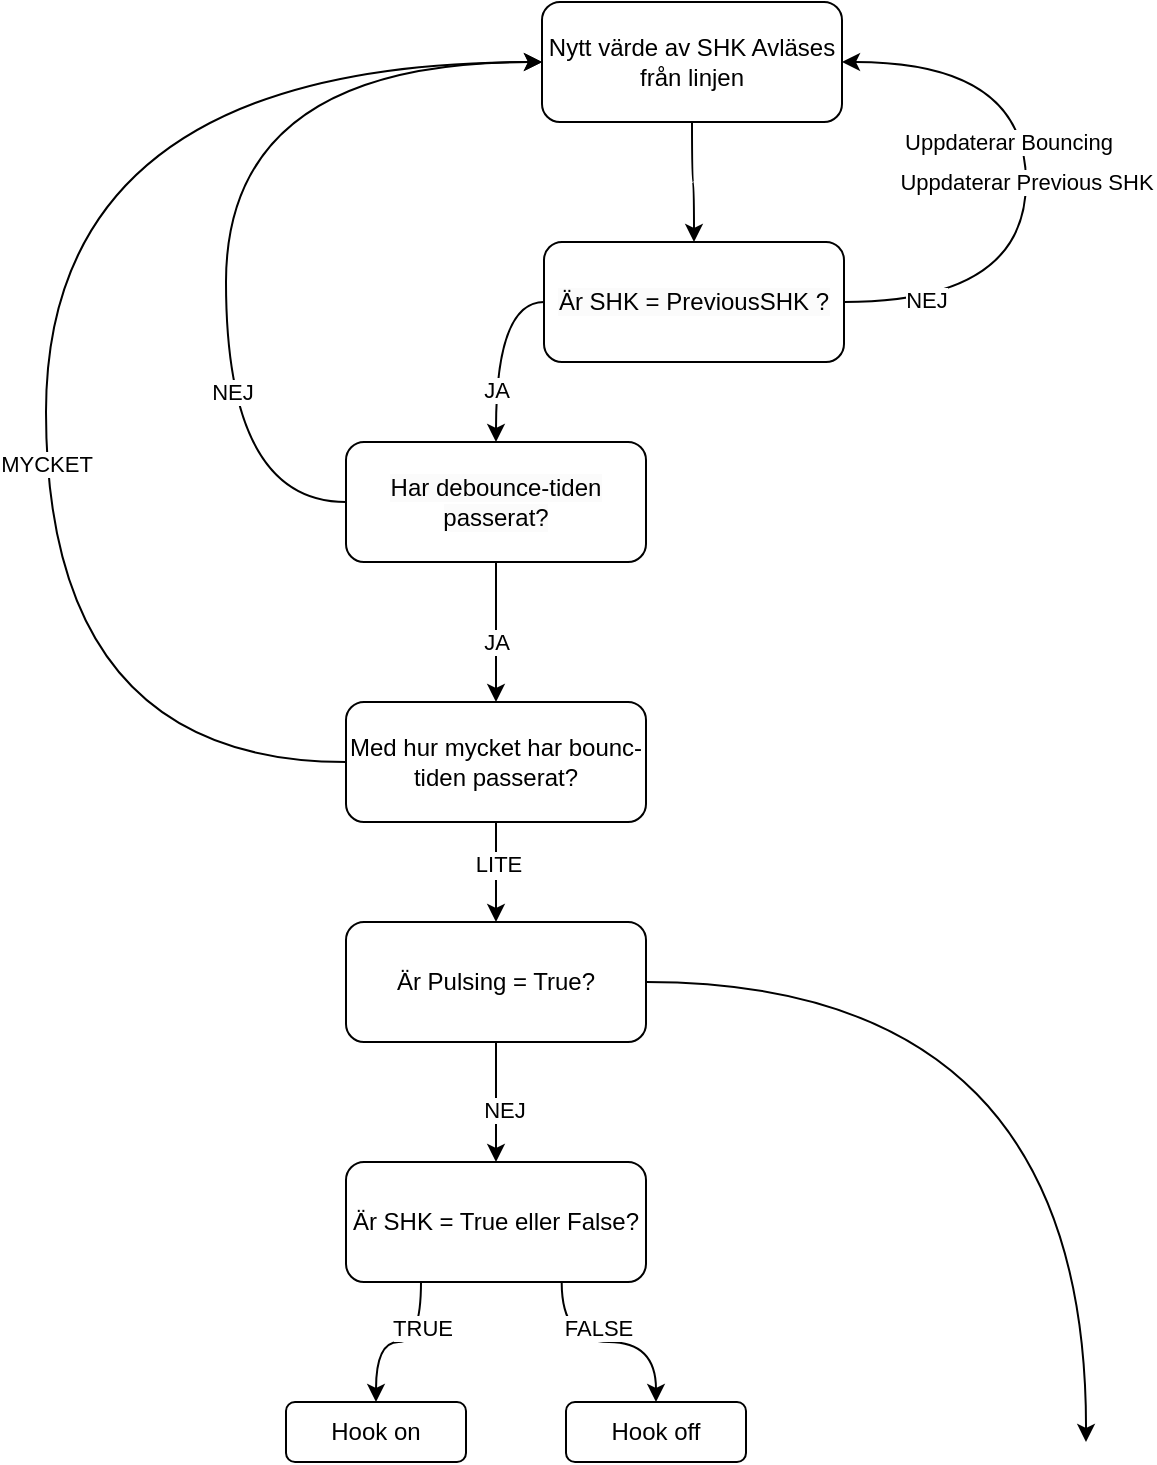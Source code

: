 <mxfile version="24.9.0">
  <diagram name="Sida-1" id="IukoVDrhSPobueBnTNFx">
    <mxGraphModel dx="1188" dy="599" grid="1" gridSize="10" guides="1" tooltips="1" connect="1" arrows="1" fold="1" page="1" pageScale="1" pageWidth="827" pageHeight="1169" math="0" shadow="0">
      <root>
        <mxCell id="0" />
        <mxCell id="1" parent="0" />
        <mxCell id="05HV5ubSK7cHzxhdu_YQ-39" style="edgeStyle=orthogonalEdgeStyle;curved=1;rounded=0;orthogonalLoop=1;jettySize=auto;html=1;exitX=0;exitY=0.5;exitDx=0;exitDy=0;entryX=0;entryY=0.5;entryDx=0;entryDy=0;" parent="1" source="05HV5ubSK7cHzxhdu_YQ-1" target="05HV5ubSK7cHzxhdu_YQ-25" edge="1">
          <mxGeometry relative="1" as="geometry">
            <Array as="points">
              <mxPoint x="180" y="270" />
              <mxPoint x="180" y="50" />
            </Array>
          </mxGeometry>
        </mxCell>
        <mxCell id="05HV5ubSK7cHzxhdu_YQ-44" value="NEJ" style="edgeLabel;html=1;align=center;verticalAlign=middle;resizable=0;points=[];strokeColor=#FF0000;fillColor=#FF0000;shadow=1;" parent="05HV5ubSK7cHzxhdu_YQ-39" vertex="1" connectable="0">
          <mxGeometry x="-0.472" y="-3" relative="1" as="geometry">
            <mxPoint as="offset" />
          </mxGeometry>
        </mxCell>
        <mxCell id="05HV5ubSK7cHzxhdu_YQ-1" value="&lt;span style=&quot;color: rgb(0, 0, 0); font-family: Helvetica; font-size: 12px; font-style: normal; font-variant-ligatures: normal; font-variant-caps: normal; font-weight: 400; letter-spacing: normal; orphans: 2; text-align: center; text-indent: 0px; text-transform: none; widows: 2; word-spacing: 0px; -webkit-text-stroke-width: 0px; white-space: normal; background-color: rgb(251, 251, 251); text-decoration-thickness: initial; text-decoration-style: initial; text-decoration-color: initial; display: inline !important; float: none;&quot;&gt;Har debounce-tiden passerat?&lt;/span&gt;" style="rounded=1;whiteSpace=wrap;html=1;" parent="1" vertex="1">
          <mxGeometry x="240" y="240" width="150" height="60" as="geometry" />
        </mxCell>
        <mxCell id="05HV5ubSK7cHzxhdu_YQ-20" style="edgeStyle=orthogonalEdgeStyle;curved=1;rounded=0;orthogonalLoop=1;jettySize=auto;html=1;exitX=0.5;exitY=1;exitDx=0;exitDy=0;entryX=0.5;entryY=0;entryDx=0;entryDy=0;" parent="1" source="05HV5ubSK7cHzxhdu_YQ-1" target="05HV5ubSK7cHzxhdu_YQ-78" edge="1">
          <mxGeometry relative="1" as="geometry">
            <mxPoint x="440.0" y="360.0" as="sourcePoint" />
            <mxPoint x="315" y="400" as="targetPoint" />
          </mxGeometry>
        </mxCell>
        <mxCell id="05HV5ubSK7cHzxhdu_YQ-21" value="JA" style="edgeLabel;html=1;align=center;verticalAlign=middle;resizable=0;points=[];" parent="05HV5ubSK7cHzxhdu_YQ-20" vertex="1" connectable="0">
          <mxGeometry x="-0.423" y="4" relative="1" as="geometry">
            <mxPoint x="-4" y="20" as="offset" />
          </mxGeometry>
        </mxCell>
        <mxCell id="05HV5ubSK7cHzxhdu_YQ-32" style="edgeStyle=orthogonalEdgeStyle;curved=1;rounded=0;orthogonalLoop=1;jettySize=auto;html=1;exitX=0.5;exitY=1;exitDx=0;exitDy=0;entryX=0.5;entryY=0;entryDx=0;entryDy=0;" parent="1" source="05HV5ubSK7cHzxhdu_YQ-25" target="05HV5ubSK7cHzxhdu_YQ-30" edge="1">
          <mxGeometry relative="1" as="geometry" />
        </mxCell>
        <mxCell id="05HV5ubSK7cHzxhdu_YQ-25" value="Nytt värde av SHK Avläses från linjen" style="rounded=1;whiteSpace=wrap;html=1;" parent="1" vertex="1">
          <mxGeometry x="338" y="20" width="150" height="60" as="geometry" />
        </mxCell>
        <mxCell id="05HV5ubSK7cHzxhdu_YQ-33" style="edgeStyle=orthogonalEdgeStyle;curved=1;rounded=0;orthogonalLoop=1;jettySize=auto;html=1;exitX=0;exitY=0.5;exitDx=0;exitDy=0;entryX=0.5;entryY=0;entryDx=0;entryDy=0;" parent="1" source="05HV5ubSK7cHzxhdu_YQ-30" target="05HV5ubSK7cHzxhdu_YQ-1" edge="1">
          <mxGeometry relative="1" as="geometry" />
        </mxCell>
        <mxCell id="05HV5ubSK7cHzxhdu_YQ-34" value="JA" style="edgeLabel;html=1;align=center;verticalAlign=middle;resizable=0;points=[];" parent="05HV5ubSK7cHzxhdu_YQ-33" vertex="1" connectable="0">
          <mxGeometry x="0.117" y="5" relative="1" as="geometry">
            <mxPoint x="-5" y="15" as="offset" />
          </mxGeometry>
        </mxCell>
        <mxCell id="05HV5ubSK7cHzxhdu_YQ-35" style="edgeStyle=orthogonalEdgeStyle;curved=1;rounded=0;orthogonalLoop=1;jettySize=auto;html=1;exitX=1;exitY=0.5;exitDx=0;exitDy=0;entryX=1;entryY=0.5;entryDx=0;entryDy=0;" parent="1" source="05HV5ubSK7cHzxhdu_YQ-30" target="05HV5ubSK7cHzxhdu_YQ-25" edge="1">
          <mxGeometry relative="1" as="geometry">
            <mxPoint x="600" y="40" as="targetPoint" />
            <Array as="points">
              <mxPoint x="580" y="170" />
              <mxPoint x="580" y="50" />
            </Array>
          </mxGeometry>
        </mxCell>
        <mxCell id="05HV5ubSK7cHzxhdu_YQ-42" value="NEJ" style="edgeLabel;html=1;align=center;verticalAlign=middle;resizable=0;points=[];" parent="05HV5ubSK7cHzxhdu_YQ-35" vertex="1" connectable="0">
          <mxGeometry x="0.022" y="-1" relative="1" as="geometry">
            <mxPoint x="-51" y="63" as="offset" />
          </mxGeometry>
        </mxCell>
        <mxCell id="05HV5ubSK7cHzxhdu_YQ-45" value="Uppdaterar Bouncing" style="edgeLabel;html=1;align=center;verticalAlign=middle;resizable=0;points=[];" parent="05HV5ubSK7cHzxhdu_YQ-35" vertex="1" connectable="0">
          <mxGeometry x="-0.522" y="18" relative="1" as="geometry">
            <mxPoint x="9" y="-62" as="offset" />
          </mxGeometry>
        </mxCell>
        <mxCell id="05HV5ubSK7cHzxhdu_YQ-30" value="&lt;span style=&quot;color: rgb(0, 0, 0); font-family: Helvetica; font-size: 12px; font-style: normal; font-variant-ligatures: normal; font-variant-caps: normal; font-weight: 400; letter-spacing: normal; orphans: 2; text-align: center; text-indent: 0px; text-transform: none; widows: 2; word-spacing: 0px; -webkit-text-stroke-width: 0px; white-space: normal; background-color: rgb(251, 251, 251); text-decoration-thickness: initial; text-decoration-style: initial; text-decoration-color: initial; display: inline !important; float: none;&quot;&gt;Är SHK = PreviousSHK ?&lt;/span&gt;" style="rounded=1;whiteSpace=wrap;html=1;" parent="1" vertex="1">
          <mxGeometry x="339" y="140" width="150" height="60" as="geometry" />
        </mxCell>
        <mxCell id="05HV5ubSK7cHzxhdu_YQ-46" value="Uppdaterar Previous SHK" style="edgeLabel;html=1;align=center;verticalAlign=middle;resizable=0;points=[];" parent="1" vertex="1" connectable="0">
          <mxGeometry x="580.001" y="109.997" as="geometry" />
        </mxCell>
        <mxCell id="05HV5ubSK7cHzxhdu_YQ-55" style="edgeStyle=orthogonalEdgeStyle;curved=1;rounded=0;orthogonalLoop=1;jettySize=auto;html=1;exitX=0.25;exitY=1;exitDx=0;exitDy=0;" parent="1" source="05HV5ubSK7cHzxhdu_YQ-52" target="05HV5ubSK7cHzxhdu_YQ-53" edge="1">
          <mxGeometry relative="1" as="geometry">
            <mxPoint x="290" y="690" as="sourcePoint" />
          </mxGeometry>
        </mxCell>
        <mxCell id="05HV5ubSK7cHzxhdu_YQ-56" value="TRUE" style="edgeLabel;html=1;align=center;verticalAlign=middle;resizable=0;points=[];" parent="05HV5ubSK7cHzxhdu_YQ-55" vertex="1" connectable="0">
          <mxGeometry x="-0.313" relative="1" as="geometry">
            <mxPoint y="-6" as="offset" />
          </mxGeometry>
        </mxCell>
        <mxCell id="05HV5ubSK7cHzxhdu_YQ-57" style="edgeStyle=orthogonalEdgeStyle;curved=1;rounded=0;orthogonalLoop=1;jettySize=auto;html=1;entryX=0.5;entryY=0;entryDx=0;entryDy=0;exitX=0.719;exitY=1.006;exitDx=0;exitDy=0;exitPerimeter=0;" parent="1" source="05HV5ubSK7cHzxhdu_YQ-52" target="05HV5ubSK7cHzxhdu_YQ-54" edge="1">
          <mxGeometry relative="1" as="geometry">
            <mxPoint x="350" y="690" as="sourcePoint" />
          </mxGeometry>
        </mxCell>
        <mxCell id="05HV5ubSK7cHzxhdu_YQ-58" value="FALSE" style="edgeLabel;html=1;align=center;verticalAlign=middle;resizable=0;points=[];" parent="05HV5ubSK7cHzxhdu_YQ-57" vertex="1" connectable="0">
          <mxGeometry x="-0.418" y="-4" relative="1" as="geometry">
            <mxPoint x="16" y="-11" as="offset" />
          </mxGeometry>
        </mxCell>
        <mxCell id="05HV5ubSK7cHzxhdu_YQ-52" value="Är SHK = True eller False?" style="rounded=1;whiteSpace=wrap;html=1;" parent="1" vertex="1">
          <mxGeometry x="240" y="600" width="150" height="60" as="geometry" />
        </mxCell>
        <mxCell id="05HV5ubSK7cHzxhdu_YQ-53" value="Hook on" style="rounded=1;whiteSpace=wrap;html=1;" parent="1" vertex="1">
          <mxGeometry x="210" y="720" width="90" height="30" as="geometry" />
        </mxCell>
        <mxCell id="05HV5ubSK7cHzxhdu_YQ-54" value="Hook off" style="rounded=1;whiteSpace=wrap;html=1;" parent="1" vertex="1">
          <mxGeometry x="350" y="720" width="90" height="30" as="geometry" />
        </mxCell>
        <mxCell id="05HV5ubSK7cHzxhdu_YQ-85" style="edgeStyle=orthogonalEdgeStyle;curved=1;rounded=0;orthogonalLoop=1;jettySize=auto;html=1;exitX=0.5;exitY=1;exitDx=0;exitDy=0;entryX=0.5;entryY=0;entryDx=0;entryDy=0;" parent="1" source="05HV5ubSK7cHzxhdu_YQ-61" target="05HV5ubSK7cHzxhdu_YQ-52" edge="1">
          <mxGeometry relative="1" as="geometry" />
        </mxCell>
        <mxCell id="05HV5ubSK7cHzxhdu_YQ-86" value="NEJ" style="edgeLabel;html=1;align=center;verticalAlign=middle;resizable=0;points=[];" parent="05HV5ubSK7cHzxhdu_YQ-85" vertex="1" connectable="0">
          <mxGeometry x="0.133" y="4" relative="1" as="geometry">
            <mxPoint as="offset" />
          </mxGeometry>
        </mxCell>
        <mxCell id="05HV5ubSK7cHzxhdu_YQ-88" style="edgeStyle=orthogonalEdgeStyle;curved=1;rounded=0;orthogonalLoop=1;jettySize=auto;html=1;exitX=1;exitY=0.5;exitDx=0;exitDy=0;" parent="1" source="05HV5ubSK7cHzxhdu_YQ-61" edge="1">
          <mxGeometry relative="1" as="geometry">
            <mxPoint x="610" y="740" as="targetPoint" />
          </mxGeometry>
        </mxCell>
        <mxCell id="05HV5ubSK7cHzxhdu_YQ-61" value="Är Pulsing = True?" style="rounded=1;whiteSpace=wrap;html=1;" parent="1" vertex="1">
          <mxGeometry x="240" y="480" width="150" height="60" as="geometry" />
        </mxCell>
        <mxCell id="05HV5ubSK7cHzxhdu_YQ-79" style="edgeStyle=orthogonalEdgeStyle;curved=1;rounded=0;orthogonalLoop=1;jettySize=auto;html=1;exitX=0;exitY=0.5;exitDx=0;exitDy=0;entryX=0;entryY=0.5;entryDx=0;entryDy=0;" parent="1" source="05HV5ubSK7cHzxhdu_YQ-78" target="05HV5ubSK7cHzxhdu_YQ-25" edge="1">
          <mxGeometry relative="1" as="geometry">
            <Array as="points">
              <mxPoint x="90" y="400" />
              <mxPoint x="90" y="50" />
            </Array>
          </mxGeometry>
        </mxCell>
        <mxCell id="v1brN9Dko3zIpmsXuXgA-1" value="MYCKET" style="edgeLabel;html=1;align=center;verticalAlign=middle;resizable=0;points=[];" vertex="1" connectable="0" parent="05HV5ubSK7cHzxhdu_YQ-79">
          <mxGeometry x="-0.41" y="-26" relative="1" as="geometry">
            <mxPoint x="-26" y="-79" as="offset" />
          </mxGeometry>
        </mxCell>
        <mxCell id="05HV5ubSK7cHzxhdu_YQ-83" style="edgeStyle=orthogonalEdgeStyle;curved=1;rounded=0;orthogonalLoop=1;jettySize=auto;html=1;exitX=0.5;exitY=1;exitDx=0;exitDy=0;entryX=0.5;entryY=0;entryDx=0;entryDy=0;" parent="1" source="05HV5ubSK7cHzxhdu_YQ-78" target="05HV5ubSK7cHzxhdu_YQ-61" edge="1">
          <mxGeometry relative="1" as="geometry" />
        </mxCell>
        <mxCell id="05HV5ubSK7cHzxhdu_YQ-84" value="Lite" style="edgeLabel;html=1;align=center;verticalAlign=middle;resizable=0;points=[];" parent="05HV5ubSK7cHzxhdu_YQ-83" vertex="1" connectable="0">
          <mxGeometry x="-0.12" y="-2" relative="1" as="geometry">
            <mxPoint as="offset" />
          </mxGeometry>
        </mxCell>
        <mxCell id="05HV5ubSK7cHzxhdu_YQ-87" value="LITE" style="edgeLabel;html=1;align=center;verticalAlign=middle;resizable=0;points=[];" parent="05HV5ubSK7cHzxhdu_YQ-83" vertex="1" connectable="0">
          <mxGeometry x="-0.16" y="1" relative="1" as="geometry">
            <mxPoint as="offset" />
          </mxGeometry>
        </mxCell>
        <mxCell id="05HV5ubSK7cHzxhdu_YQ-78" value="Med hur mycket har bounc-tiden passerat?" style="rounded=1;whiteSpace=wrap;html=1;" parent="1" vertex="1">
          <mxGeometry x="240" y="370" width="150" height="60" as="geometry" />
        </mxCell>
      </root>
    </mxGraphModel>
  </diagram>
</mxfile>
